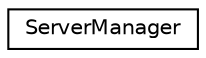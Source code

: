 digraph "Graphical Class Hierarchy"
{
 // LATEX_PDF_SIZE
  edge [fontname="Helvetica",fontsize="10",labelfontname="Helvetica",labelfontsize="10"];
  node [fontname="Helvetica",fontsize="10",shape=record];
  rankdir="LR";
  Node0 [label="ServerManager",height=0.2,width=0.4,color="black", fillcolor="white", style="filled",URL="$class_server_manager.html",tooltip=" "];
}
